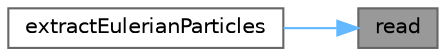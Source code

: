 digraph "read"
{
 // LATEX_PDF_SIZE
  bgcolor="transparent";
  edge [fontname=Helvetica,fontsize=10,labelfontname=Helvetica,labelfontsize=10];
  node [fontname=Helvetica,fontsize=10,shape=box,height=0.2,width=0.4];
  rankdir="RL";
  Node1 [id="Node000001",label="read",height=0.2,width=0.4,color="gray40", fillcolor="grey60", style="filled", fontcolor="black",tooltip=" "];
  Node1 -> Node2 [id="edge1_Node000001_Node000002",dir="back",color="steelblue1",style="solid",tooltip=" "];
  Node2 [id="Node000002",label="extractEulerianParticles",height=0.2,width=0.4,color="grey40", fillcolor="white", style="filled",URL="$classFoam_1_1functionObjects_1_1extractEulerianParticles.html#a55221b03358733a5faf5c8882cb83ec7",tooltip=" "];
}
